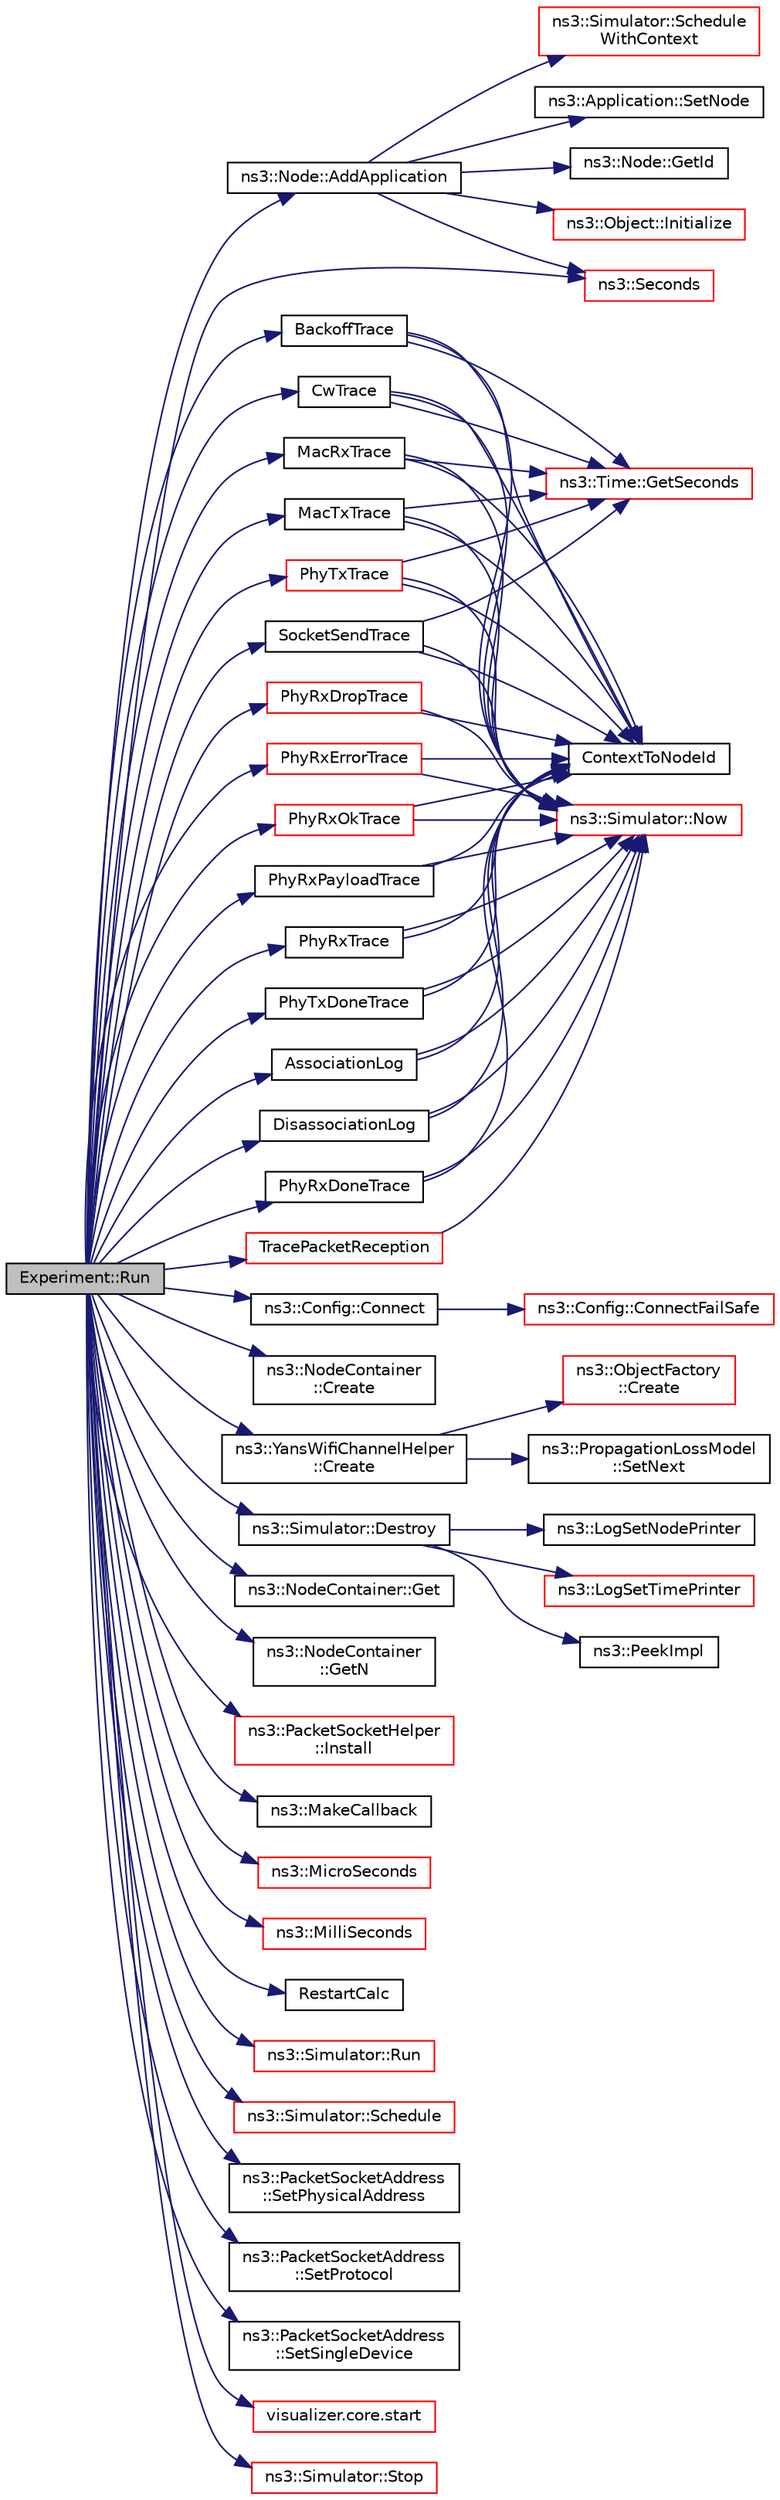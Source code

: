 digraph "Experiment::Run"
{
 // LATEX_PDF_SIZE
  edge [fontname="Helvetica",fontsize="10",labelfontname="Helvetica",labelfontsize="10"];
  node [fontname="Helvetica",fontsize="10",shape=record];
  rankdir="LR";
  Node1 [label="Experiment::Run",height=0.2,width=0.4,color="black", fillcolor="grey75", style="filled", fontcolor="black",tooltip=" "];
  Node1 -> Node2 [color="midnightblue",fontsize="10",style="solid",fontname="Helvetica"];
  Node2 [label="ns3::Node::AddApplication",height=0.2,width=0.4,color="black", fillcolor="white", style="filled",URL="$classns3_1_1_node.html#ab98b4fdc4aadc86366b80e8a79a53f47",tooltip="Associate an Application to this Node."];
  Node2 -> Node3 [color="midnightblue",fontsize="10",style="solid",fontname="Helvetica"];
  Node3 [label="ns3::Node::GetId",height=0.2,width=0.4,color="black", fillcolor="white", style="filled",URL="$classns3_1_1_node.html#a2ed8663077afcb8db519296b0ada6355",tooltip=" "];
  Node2 -> Node4 [color="midnightblue",fontsize="10",style="solid",fontname="Helvetica"];
  Node4 [label="ns3::Object::Initialize",height=0.2,width=0.4,color="red", fillcolor="white", style="filled",URL="$classns3_1_1_object.html#af4411cb29971772fcd09203474a95078",tooltip="Invoke DoInitialize on all Objects aggregated to this one."];
  Node2 -> Node6 [color="midnightblue",fontsize="10",style="solid",fontname="Helvetica"];
  Node6 [label="ns3::Simulator::Schedule\lWithContext",height=0.2,width=0.4,color="red", fillcolor="white", style="filled",URL="$classns3_1_1_simulator.html#a6801feda0ccf0595cb48d1e962cd40a1",tooltip="Schedule an event with the given context."];
  Node2 -> Node9 [color="midnightblue",fontsize="10",style="solid",fontname="Helvetica"];
  Node9 [label="ns3::Seconds",height=0.2,width=0.4,color="red", fillcolor="white", style="filled",URL="$group__timecivil.html#ga33c34b816f8ff6628e33d5c8e9713b9e",tooltip="Construct a Time in the indicated unit."];
  Node2 -> Node15 [color="midnightblue",fontsize="10",style="solid",fontname="Helvetica"];
  Node15 [label="ns3::Application::SetNode",height=0.2,width=0.4,color="black", fillcolor="white", style="filled",URL="$classns3_1_1_application.html#a2cab718227b06a7ea643282c807aed93",tooltip=" "];
  Node1 -> Node16 [color="midnightblue",fontsize="10",style="solid",fontname="Helvetica"];
  Node16 [label="AssociationLog",height=0.2,width=0.4,color="black", fillcolor="white", style="filled",URL="$wifi-bianchi_8cc.html#a27a5b19ea1dba263c3b1e5fcc079be1e",tooltip=" "];
  Node16 -> Node17 [color="midnightblue",fontsize="10",style="solid",fontname="Helvetica"];
  Node17 [label="ContextToNodeId",height=0.2,width=0.4,color="black", fillcolor="white", style="filled",URL="$wifi-bianchi_8cc.html#a33bf909a8dd25613032be673a96ac97a",tooltip=" "];
  Node16 -> Node18 [color="midnightblue",fontsize="10",style="solid",fontname="Helvetica"];
  Node18 [label="ns3::Simulator::Now",height=0.2,width=0.4,color="red", fillcolor="white", style="filled",URL="$classns3_1_1_simulator.html#ac3178fa975b419f7875e7105be122800",tooltip="Return the current simulation virtual time."];
  Node1 -> Node69 [color="midnightblue",fontsize="10",style="solid",fontname="Helvetica"];
  Node69 [label="BackoffTrace",height=0.2,width=0.4,color="black", fillcolor="white", style="filled",URL="$wifi-bianchi_8cc.html#ab715e7c5ad18e513c5792de9c0951a79",tooltip=" "];
  Node69 -> Node17 [color="midnightblue",fontsize="10",style="solid",fontname="Helvetica"];
  Node69 -> Node70 [color="midnightblue",fontsize="10",style="solid",fontname="Helvetica"];
  Node70 [label="ns3::Time::GetSeconds",height=0.2,width=0.4,color="red", fillcolor="white", style="filled",URL="$classns3_1_1_time.html#a27cb7c22324e0447740929b024dbeb66",tooltip="Get an approximation of the time stored in this instance in the indicated unit."];
  Node69 -> Node18 [color="midnightblue",fontsize="10",style="solid",fontname="Helvetica"];
  Node1 -> Node79 [color="midnightblue",fontsize="10",style="solid",fontname="Helvetica"];
  Node79 [label="ns3::Config::Connect",height=0.2,width=0.4,color="black", fillcolor="white", style="filled",URL="$group__config.html#ga4014f151241cd0939b6cb64409605736",tooltip=" "];
  Node79 -> Node80 [color="midnightblue",fontsize="10",style="solid",fontname="Helvetica"];
  Node80 [label="ns3::Config::ConnectFailSafe",height=0.2,width=0.4,color="red", fillcolor="white", style="filled",URL="$namespacens3_1_1_config.html#aad60d6903a15881b81e982ad5312114a",tooltip="This function will attempt to find all trace sources which match the input path and will then connect..."];
  Node1 -> Node85 [color="midnightblue",fontsize="10",style="solid",fontname="Helvetica"];
  Node85 [label="ns3::NodeContainer\l::Create",height=0.2,width=0.4,color="black", fillcolor="white", style="filled",URL="$classns3_1_1_node_container.html#a787f059e2813e8b951cc6914d11dfe69",tooltip="Create n nodes and append pointers to them to the end of this NodeContainer."];
  Node1 -> Node86 [color="midnightblue",fontsize="10",style="solid",fontname="Helvetica"];
  Node86 [label="ns3::YansWifiChannelHelper\l::Create",height=0.2,width=0.4,color="black", fillcolor="white", style="filled",URL="$classns3_1_1_yans_wifi_channel_helper.html#a6bb01082fd42806a6b95e6684a4344d4",tooltip=" "];
  Node86 -> Node20 [color="midnightblue",fontsize="10",style="solid",fontname="Helvetica"];
  Node20 [label="ns3::ObjectFactory\l::Create",height=0.2,width=0.4,color="red", fillcolor="white", style="filled",URL="$classns3_1_1_object_factory.html#a52eda277f4aaab54266134ba48102ad7",tooltip="Create an Object instance of the configured TypeId."];
  Node86 -> Node87 [color="midnightblue",fontsize="10",style="solid",fontname="Helvetica"];
  Node87 [label="ns3::PropagationLossModel\l::SetNext",height=0.2,width=0.4,color="black", fillcolor="white", style="filled",URL="$classns3_1_1_propagation_loss_model.html#ac6d627f2eb09daa057de080615ac1013",tooltip="Enables a chain of loss models to act on the signal."];
  Node1 -> Node88 [color="midnightblue",fontsize="10",style="solid",fontname="Helvetica"];
  Node88 [label="CwTrace",height=0.2,width=0.4,color="black", fillcolor="white", style="filled",URL="$wifi-bianchi_8cc.html#a5f4d22f61bf029459a4da986f73809c1",tooltip=" "];
  Node88 -> Node17 [color="midnightblue",fontsize="10",style="solid",fontname="Helvetica"];
  Node88 -> Node70 [color="midnightblue",fontsize="10",style="solid",fontname="Helvetica"];
  Node88 -> Node18 [color="midnightblue",fontsize="10",style="solid",fontname="Helvetica"];
  Node1 -> Node89 [color="midnightblue",fontsize="10",style="solid",fontname="Helvetica"];
  Node89 [label="ns3::Simulator::Destroy",height=0.2,width=0.4,color="black", fillcolor="white", style="filled",URL="$classns3_1_1_simulator.html#a2a056e59a6623225df0957eda0ee8252",tooltip="Execute the events scheduled with ScheduleDestroy()."];
  Node89 -> Node60 [color="midnightblue",fontsize="10",style="solid",fontname="Helvetica"];
  Node60 [label="ns3::LogSetNodePrinter",height=0.2,width=0.4,color="black", fillcolor="white", style="filled",URL="$namespacens3.html#aebac73305345f2e2803fdeb102a7705e",tooltip="Set the LogNodePrinter function to be used to prepend log messages with the node id."];
  Node89 -> Node61 [color="midnightblue",fontsize="10",style="solid",fontname="Helvetica"];
  Node61 [label="ns3::LogSetTimePrinter",height=0.2,width=0.4,color="red", fillcolor="white", style="filled",URL="$namespacens3.html#a46cd76678f7da29799d1b41994e12ec1",tooltip="Set the TimePrinter function to be used to prepend log messages with the simulation time."];
  Node89 -> Node66 [color="midnightblue",fontsize="10",style="solid",fontname="Helvetica"];
  Node66 [label="ns3::PeekImpl",height=0.2,width=0.4,color="black", fillcolor="white", style="filled",URL="$group__simulator.html#ga233c5c38de117e4e4a5a9cd168694792",tooltip="Get the static SimulatorImpl instance."];
  Node1 -> Node90 [color="midnightblue",fontsize="10",style="solid",fontname="Helvetica"];
  Node90 [label="DisassociationLog",height=0.2,width=0.4,color="black", fillcolor="white", style="filled",URL="$wifi-bianchi_8cc.html#aec4d70ad42c9ce7f975e3cb50663dad8",tooltip=" "];
  Node90 -> Node17 [color="midnightblue",fontsize="10",style="solid",fontname="Helvetica"];
  Node90 -> Node18 [color="midnightblue",fontsize="10",style="solid",fontname="Helvetica"];
  Node1 -> Node91 [color="midnightblue",fontsize="10",style="solid",fontname="Helvetica"];
  Node91 [label="ns3::NodeContainer::Get",height=0.2,width=0.4,color="black", fillcolor="white", style="filled",URL="$classns3_1_1_node_container.html#aff885e5a6b02ca4a27f5725de647d96e",tooltip="Get the Ptr<Node> stored in this container at a given index."];
  Node1 -> Node92 [color="midnightblue",fontsize="10",style="solid",fontname="Helvetica"];
  Node92 [label="ns3::NodeContainer\l::GetN",height=0.2,width=0.4,color="black", fillcolor="white", style="filled",URL="$classns3_1_1_node_container.html#a35aed8b8abb7b7988b086f66d15cdda9",tooltip="Get the number of Ptr<Node> stored in this container."];
  Node1 -> Node93 [color="midnightblue",fontsize="10",style="solid",fontname="Helvetica"];
  Node93 [label="ns3::PacketSocketHelper\l::Install",height=0.2,width=0.4,color="red", fillcolor="white", style="filled",URL="$classns3_1_1_packet_socket_helper.html#acefb3e034a102efc148fac496c5e9f33",tooltip="Aggregate an instance of a ns3::PacketSocketFactory onto the provided node."];
  Node1 -> Node102 [color="midnightblue",fontsize="10",style="solid",fontname="Helvetica"];
  Node102 [label="MacRxTrace",height=0.2,width=0.4,color="black", fillcolor="white", style="filled",URL="$wifi-bianchi_8cc.html#acfb787429bb6b6cf0c7d63f01694906d",tooltip=" "];
  Node102 -> Node17 [color="midnightblue",fontsize="10",style="solid",fontname="Helvetica"];
  Node102 -> Node70 [color="midnightblue",fontsize="10",style="solid",fontname="Helvetica"];
  Node102 -> Node18 [color="midnightblue",fontsize="10",style="solid",fontname="Helvetica"];
  Node1 -> Node103 [color="midnightblue",fontsize="10",style="solid",fontname="Helvetica"];
  Node103 [label="MacTxTrace",height=0.2,width=0.4,color="black", fillcolor="white", style="filled",URL="$wifi-bianchi_8cc.html#a8794a5e6cbcec6ae58f734a1821b2700",tooltip=" "];
  Node103 -> Node17 [color="midnightblue",fontsize="10",style="solid",fontname="Helvetica"];
  Node103 -> Node70 [color="midnightblue",fontsize="10",style="solid",fontname="Helvetica"];
  Node103 -> Node18 [color="midnightblue",fontsize="10",style="solid",fontname="Helvetica"];
  Node1 -> Node104 [color="midnightblue",fontsize="10",style="solid",fontname="Helvetica"];
  Node104 [label="ns3::MakeCallback",height=0.2,width=0.4,color="black", fillcolor="white", style="filled",URL="$namespacens3.html#af1dde3c04374147fca0cfe3b0766d664",tooltip="Build Callbacks for class method members which take varying numbers of arguments and potentially retu..."];
  Node1 -> Node105 [color="midnightblue",fontsize="10",style="solid",fontname="Helvetica"];
  Node105 [label="ns3::MicroSeconds",height=0.2,width=0.4,color="red", fillcolor="white", style="filled",URL="$group__timecivil.html#ga17465a639c8d1464e76538afdd78a9f0",tooltip="Construct a Time in the indicated unit."];
  Node1 -> Node107 [color="midnightblue",fontsize="10",style="solid",fontname="Helvetica"];
  Node107 [label="ns3::MilliSeconds",height=0.2,width=0.4,color="red", fillcolor="white", style="filled",URL="$group__timecivil.html#gaf26127cf4571146b83a92ee18679c7a9",tooltip="Construct a Time in the indicated unit."];
  Node1 -> Node108 [color="midnightblue",fontsize="10",style="solid",fontname="Helvetica"];
  Node108 [label="PhyRxDoneTrace",height=0.2,width=0.4,color="black", fillcolor="white", style="filled",URL="$wifi-bianchi_8cc.html#a838866bf5af1222632a41eb8d7a75cf0",tooltip=" "];
  Node108 -> Node17 [color="midnightblue",fontsize="10",style="solid",fontname="Helvetica"];
  Node108 -> Node18 [color="midnightblue",fontsize="10",style="solid",fontname="Helvetica"];
  Node1 -> Node109 [color="midnightblue",fontsize="10",style="solid",fontname="Helvetica"];
  Node109 [label="PhyRxDropTrace",height=0.2,width=0.4,color="red", fillcolor="white", style="filled",URL="$wifi-bianchi_8cc.html#a4d83b63aaffd2e1fbd4523dc5fb8b4c5",tooltip=" "];
  Node109 -> Node17 [color="midnightblue",fontsize="10",style="solid",fontname="Helvetica"];
  Node109 -> Node18 [color="midnightblue",fontsize="10",style="solid",fontname="Helvetica"];
  Node1 -> Node127 [color="midnightblue",fontsize="10",style="solid",fontname="Helvetica"];
  Node127 [label="PhyRxErrorTrace",height=0.2,width=0.4,color="red", fillcolor="white", style="filled",URL="$wifi-bianchi_8cc.html#a0ff59c2e57f6e3b0e5c7ba43896111c4",tooltip=" "];
  Node127 -> Node17 [color="midnightblue",fontsize="10",style="solid",fontname="Helvetica"];
  Node127 -> Node18 [color="midnightblue",fontsize="10",style="solid",fontname="Helvetica"];
  Node1 -> Node128 [color="midnightblue",fontsize="10",style="solid",fontname="Helvetica"];
  Node128 [label="PhyRxOkTrace",height=0.2,width=0.4,color="red", fillcolor="white", style="filled",URL="$wifi-bianchi_8cc.html#adee6d1df303efc1987f18cc9f671fcdc",tooltip=" "];
  Node128 -> Node17 [color="midnightblue",fontsize="10",style="solid",fontname="Helvetica"];
  Node128 -> Node18 [color="midnightblue",fontsize="10",style="solid",fontname="Helvetica"];
  Node1 -> Node129 [color="midnightblue",fontsize="10",style="solid",fontname="Helvetica"];
  Node129 [label="PhyRxPayloadTrace",height=0.2,width=0.4,color="black", fillcolor="white", style="filled",URL="$wifi-bianchi_8cc.html#ad8f740cf8d5e36d02c32096f19a6fc53",tooltip=" "];
  Node129 -> Node17 [color="midnightblue",fontsize="10",style="solid",fontname="Helvetica"];
  Node129 -> Node18 [color="midnightblue",fontsize="10",style="solid",fontname="Helvetica"];
  Node1 -> Node130 [color="midnightblue",fontsize="10",style="solid",fontname="Helvetica"];
  Node130 [label="PhyRxTrace",height=0.2,width=0.4,color="black", fillcolor="white", style="filled",URL="$wifi-bianchi_8cc.html#aa94489f35682c3cf355220429450d7be",tooltip=" "];
  Node130 -> Node17 [color="midnightblue",fontsize="10",style="solid",fontname="Helvetica"];
  Node130 -> Node18 [color="midnightblue",fontsize="10",style="solid",fontname="Helvetica"];
  Node1 -> Node131 [color="midnightblue",fontsize="10",style="solid",fontname="Helvetica"];
  Node131 [label="PhyTxDoneTrace",height=0.2,width=0.4,color="black", fillcolor="white", style="filled",URL="$wifi-bianchi_8cc.html#ad80027ce1d5abdbaec8d7a0c3a804189",tooltip=" "];
  Node131 -> Node17 [color="midnightblue",fontsize="10",style="solid",fontname="Helvetica"];
  Node131 -> Node18 [color="midnightblue",fontsize="10",style="solid",fontname="Helvetica"];
  Node1 -> Node132 [color="midnightblue",fontsize="10",style="solid",fontname="Helvetica"];
  Node132 [label="PhyTxTrace",height=0.2,width=0.4,color="red", fillcolor="white", style="filled",URL="$wifi-bianchi_8cc.html#a51037eeb379578d79adb1861551dea78",tooltip=" "];
  Node132 -> Node17 [color="midnightblue",fontsize="10",style="solid",fontname="Helvetica"];
  Node132 -> Node70 [color="midnightblue",fontsize="10",style="solid",fontname="Helvetica"];
  Node132 -> Node18 [color="midnightblue",fontsize="10",style="solid",fontname="Helvetica"];
  Node1 -> Node133 [color="midnightblue",fontsize="10",style="solid",fontname="Helvetica"];
  Node133 [label="RestartCalc",height=0.2,width=0.4,color="black", fillcolor="white", style="filled",URL="$wifi-bianchi_8cc.html#a1db171195095aba422ab197a437b9724",tooltip=" "];
  Node1 -> Node134 [color="midnightblue",fontsize="10",style="solid",fontname="Helvetica"];
  Node134 [label="ns3::Simulator::Run",height=0.2,width=0.4,color="red", fillcolor="white", style="filled",URL="$classns3_1_1_simulator.html#a84be982e6d03b62c3dc3303c75a9b909",tooltip="Run the simulation."];
  Node1 -> Node137 [color="midnightblue",fontsize="10",style="solid",fontname="Helvetica"];
  Node137 [label="ns3::Simulator::Schedule",height=0.2,width=0.4,color="red", fillcolor="white", style="filled",URL="$classns3_1_1_simulator.html#a3da7d28335c8ac0e3e86781f766df241",tooltip="Schedule an event to expire after delay."];
  Node1 -> Node9 [color="midnightblue",fontsize="10",style="solid",fontname="Helvetica"];
  Node1 -> Node147 [color="midnightblue",fontsize="10",style="solid",fontname="Helvetica"];
  Node147 [label="ns3::PacketSocketAddress\l::SetPhysicalAddress",height=0.2,width=0.4,color="black", fillcolor="white", style="filled",URL="$classns3_1_1_packet_socket_address.html#a9452f9410a97e57344e464e25c2ab0f3",tooltip="Set the destination address."];
  Node1 -> Node148 [color="midnightblue",fontsize="10",style="solid",fontname="Helvetica"];
  Node148 [label="ns3::PacketSocketAddress\l::SetProtocol",height=0.2,width=0.4,color="black", fillcolor="white", style="filled",URL="$classns3_1_1_packet_socket_address.html#a9020962e39c238277f3b2f0de605647a",tooltip="Set the protocol."];
  Node1 -> Node149 [color="midnightblue",fontsize="10",style="solid",fontname="Helvetica"];
  Node149 [label="ns3::PacketSocketAddress\l::SetSingleDevice",height=0.2,width=0.4,color="black", fillcolor="white", style="filled",URL="$classns3_1_1_packet_socket_address.html#ad1caa016f4d27c9d5f2c06dbfc53f8a3",tooltip="Set the address to match only a specified NetDevice."];
  Node1 -> Node150 [color="midnightblue",fontsize="10",style="solid",fontname="Helvetica"];
  Node150 [label="SocketSendTrace",height=0.2,width=0.4,color="black", fillcolor="white", style="filled",URL="$wifi-bianchi_8cc.html#a2e2d359e74f124a3ddf543fb73c71636",tooltip=" "];
  Node150 -> Node17 [color="midnightblue",fontsize="10",style="solid",fontname="Helvetica"];
  Node150 -> Node70 [color="midnightblue",fontsize="10",style="solid",fontname="Helvetica"];
  Node150 -> Node18 [color="midnightblue",fontsize="10",style="solid",fontname="Helvetica"];
  Node1 -> Node151 [color="midnightblue",fontsize="10",style="solid",fontname="Helvetica"];
  Node151 [label="visualizer.core.start",height=0.2,width=0.4,color="red", fillcolor="white", style="filled",URL="$namespacevisualizer_1_1core.html#a2a35e5d8a34af358b508dac8635754e0",tooltip=" "];
  Node1 -> Node154 [color="midnightblue",fontsize="10",style="solid",fontname="Helvetica"];
  Node154 [label="ns3::Simulator::Stop",height=0.2,width=0.4,color="red", fillcolor="white", style="filled",URL="$classns3_1_1_simulator.html#a2335ba5b62e9066e893fecb21b7f6afd",tooltip="Tell the Simulator the calling event should be the last one executed."];
  Node1 -> Node156 [color="midnightblue",fontsize="10",style="solid",fontname="Helvetica"];
  Node156 [label="TracePacketReception",height=0.2,width=0.4,color="red", fillcolor="white", style="filled",URL="$wifi-bianchi_8cc.html#a7f714d1b0d62b7c7bbd86c32a80a4599",tooltip=" "];
  Node156 -> Node18 [color="midnightblue",fontsize="10",style="solid",fontname="Helvetica"];
}
